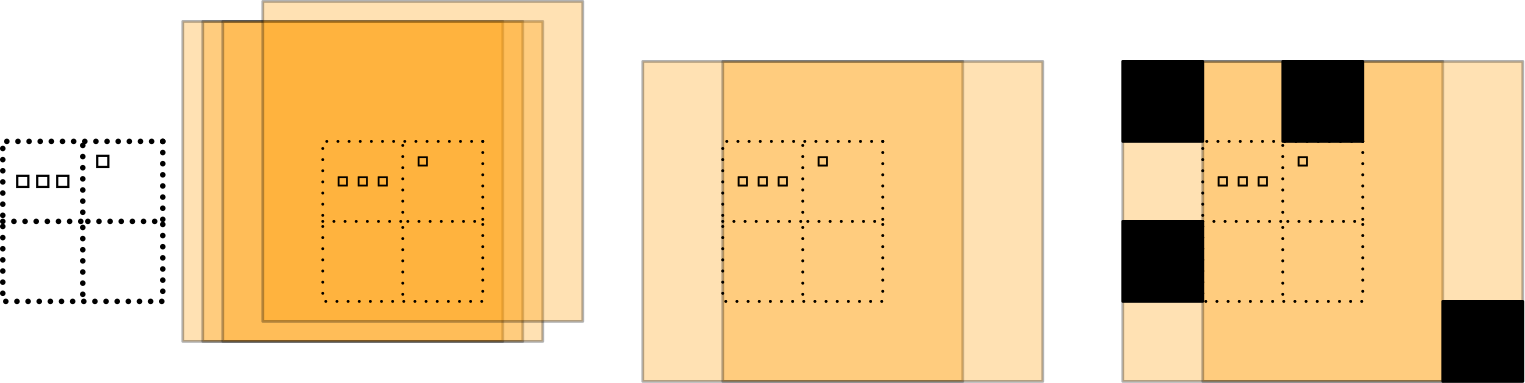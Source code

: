<?xml version="1.0"?>
<!DOCTYPE ipe SYSTEM "ipe.dtd">
<ipe version="70206" creator="Ipe 7.2.9">
<info created="D:20180223160028" modified="D:20190415140304"/>
<ipestyle name="bettinacolors">
<color name="Bettina blue" value="0 0.4 0.796"/>
<color name="Bettina green" value="0.282 0.557 0"/>
<color name="Bettina yellow" value="1 0.604 0"/>
<color name="Bettina red" value="0.836 0 0.289"/>
</ipestyle>
<ipestyle name="tuecolors">
<color name="TUe red" value="0.967 0.192 0.192"/>
<color name="TUe cyan" value="0 0.635 0.871"/>
<color name="TUe blue" value="0 0.4 0.8"/>
<color name="TUe green" value="0.518 0.824 0"/>
<color name="TUe orange" value="1 0.604 0"/>
<color name="TUe darkred" value="0.839 0 0.29"/>
<color name="TUe darkpink" value="0.839 0 0.482"/>
<color name="TUe purple" value="0.678 0.125 0.678"/>
<color name="TUe darkblue" value="0.063 0.063 0.451"/>
<color name="TUe yellow" value="1 0.867 0"/>
<color name="TUe lime" value="0.808 0.875 0"/>
<color name="TUe aqua" value="0 0.675 0.51"/>
<color name="TUe marine" value="0 0.573 0.71"/>
</ipestyle>
<ipestyle name="extendedcolors">
<color name="CB light blue" value="0.651 0.807 0.89"/>
<color name="CB dark blue" value="0.121 0.47 0.705"/>
<color name="CB light green" value="0.698 0.874 0.541"/>
<color name="CB dark green" value="0.2 0.627 0.172"/>
<color name="CB light red" value="0.984 0.603 0.6"/>
<color name="CB dark red" value="0.89 0.102 0.109"/>
<color name="CB light orange" value="0.992 0.749 0.435"/>
<color name="CB dark orange" value="1 0.498 0"/>
<color name="CB light purple" value="0.792 0.698 0.839"/>
<color name="CB dark purple" value="0.415 0.239 0.603"/>
<color name="CB yellow" value="1 1 0.6"/>
<color name="CB brown" value="0.694 0.349 0.157"/>
<color name="CART 1" value="0.145 0.737 0.612"/>
<color name="CART 2" value="0.533 0.78 0.396"/>
<color name="CART 3" value="0.561 0.737 0.757"/>
<color name="CART 4" value="0.604 0.839 0.741"/>
<color name="CART 5" value="0.706 0.592 0.506"/>
<color name="CART 6" value="0.733 0.718 0.349"/>
<color name="CART 7" value="0.831 0.878 0.353"/>
<color name="CART 8" value="0.835 0.725 0.541"/>
<color name="CART 9" value="0.867 0.529 0.475"/>
<color name="CART 10" value="0.996 0.965 0.608"/>
<color name="CART 11" value="0.996 0.859 0.706"/>
<color name="CART 12" value="0.98 0.714 0.58"/>
<color name="CART 13" value="1 0.8 0.302"/>
<color name="Gray 0.0" value="0"/>
<color name="Gray 0.1" value="0.1"/>
<color name="Gray 0.2" value="0.2"/>
<color name="Gray 0.3" value="0.3"/>
<color name="Gray 0.4" value="0.4"/>
<color name="Gray 0.5" value="0.5"/>
<color name="Gray 0.6" value="0.6"/>
<color name="Gray 0.7" value="0.7"/>
<color name="Gray 0.8" value="0.8"/>
<color name="Gray 0.9" value="0.9"/>
<color name="Gray 1.0" value="1"/>
<dashstyle name="W dashed normal" value="[1 1.7] 0"/>
<dashstyle name="W dashed heavier" value="[2 3] 0"/>
<dashstyle name="W dashed fat" value="[3 5.1] 0"/>
<dashstyle name="W dashed ultrafat" value="[5 8.5] 0"/>
<dashstyle name="W dot normal" value="[0.01 0.8] 0"/>
<dashstyle name="W dot heavier" value="[0.01 1.6] 0"/>
<dashstyle name="W dot fat" value="[0.01 2.4] 0"/>
<dashstyle name="W dot ultrafat" value="[0.01 4] 0"/>
</ipestyle>
<ipestyle name="grids">
<gridsize name="1 pt" value="1"/>
<gridsize name="2 pts" value="2"/>
<gridsize name="4 pts" value="4"/>
<gridsize name="8 pts (~3 mm)" value="8"/>
<gridsize name="16 pts (~6 mm)" value="16"/>
<gridsize name="32 pts (~12 mm)" value="32"/>
<gridsize name="10 pts (~3.5 mm)" value="10"/>
<gridsize name="20 pts (~7 mm)" value="20"/>
<gridsize name="14 pts (~5 mm)" value="14"/>
<gridsize name="28 pts (~10 mm)" value="28"/>
<gridsize name="56 pts (~20 mm)" value="56"/>
<anglesize name="90 deg" value="90"/>
<anglesize name="60 deg" value="60"/>
<anglesize name="45 deg" value="45"/>
<anglesize name="30 deg" value="30"/>
<anglesize name="22.5 deg" value="22.5"/>
<anglesize name="10 deg" value="10"/>
<anglesize name="5 deg" value="5"/>
</ipestyle>
<ipestyle name="sizes">
<pen name="heavier" value="0.8"/>
<pen name="fat" value="1.2"/>
<pen name="ultrafat" value="2"/>
<pen name="1" value="1"/>
<pen name="2" value="2"/>
<pen name="3" value="3"/>
<pen name="4" value="4"/>
<pen name="5" value="5"/>
<pen name="6" value="6"/>
<pen name="7" value="7"/>
<pen name="8" value="8"/>
<pen name="9" value="9"/>
<pen name="10" value="10"/>
<symbolsize name="large" value="5"/>
<symbolsize name="1" value="1"/>
<symbolsize name="2" value="2"/>
<symbolsize name="3" value="3"/>
<symbolsize name="4" value="4"/>
<symbolsize name="5" value="5"/>
<symbolsize name="6" value="6"/>
<symbolsize name="7" value="7"/>
<symbolsize name="8" value="8"/>
<symbolsize name="9" value="9"/>
<symbolsize name="10" value="10"/>
<symbolsize name="small" value="2"/>
<symbolsize name="tiny" value="1.1"/>
<arrowsize name="large" value="10"/>
<arrowsize name="small" value="5"/>
<arrowsize name="tiny" value="3"/>
</ipestyle>
<ipestyle name="text">
<textsize name="large" value="\large"/>
<textsize name="small" value="\small"/>
<textsize name="tiny" value="\tiny"/>
<textsize name="Large" value="\Large"/>
<textsize name="LARGE" value="\LARGE"/>
<textsize name="huge" value="\huge"/>
<textsize name="Huge" value="\Huge"/>
<textsize name="footnote" value="\footnotesize"/>
<textstyle name="center" begin="\begin{center}" end="\end{center}"/>
<textstyle name="itemize" begin="\begin{itemize}" end="\end{itemize}"/>
<textstyle name="item" begin="\begin{itemize}\item{}" end="\end{itemize}"/>
</ipestyle>
<ipestyle name="transparency">
<opacity name="10%" value="0.1"/>
<opacity name="20%" value="0.2"/>
<opacity name="30%" value="0.3"/>
<opacity name="40%" value="0.4"/>
<opacity name="50%" value="0.5"/>
<opacity name="60%" value="0.6"/>
<opacity name="70%" value="0.7"/>
<opacity name="80%" value="0.8"/>
<opacity name="90%" value="0.9"/>
</ipestyle>
<ipestyle name="trimmed">
<symbol name="arrow/arc(spx)">
<path stroke="sym-stroke" fill="sym-stroke" pen="sym-pen">
0 0 m
-1 0.333 l
-1 -0.333 l
h
</path>
</symbol>
<symbol name="arrow/farc(spx)">
<path stroke="sym-stroke" fill="white" pen="sym-pen">
0 0 m
-1 0.333 l
-1 -0.333 l
h
</path>
</symbol>
<symbol name="arrow/ptarc(spx)">
<path stroke="sym-stroke" fill="sym-stroke" pen="sym-pen">
0 0 m
-1 0.333 l
-0.8 0 l
-1 -0.333 l
h
</path>
</symbol>
<symbol name="arrow/fptarc(spx)">
<path stroke="sym-stroke" fill="white" pen="sym-pen">
0 0 m
-1 0.333 l
-0.8 0 l
-1 -0.333 l
h
</path>
</symbol>
<symbol name="mark/circle(sx)" transformations="translations">
<path fill="sym-stroke">
0.6 0 0 0.6 0 0 e
0.4 0 0 0.4 0 0 e
</path>
</symbol>
<symbol name="mark/disk(sx)" transformations="translations">
<path fill="sym-stroke">
0.6 0 0 0.6 0 0 e
</path>
</symbol>
<symbol name="mark/fdisk(sfx)" transformations="translations">
<group>
<path fill="sym-fill">
0.5 0 0 0.5 0 0 e
</path>
<path fill="sym-stroke" fillrule="eofill">
0.6 0 0 0.6 0 0 e
0.4 0 0 0.4 0 0 e
</path>
</group>
</symbol>
<symbol name="mark/box(sx)" transformations="translations">
<path fill="sym-stroke" fillrule="eofill">
-0.6 -0.6 m
0.6 -0.6 l
0.6 0.6 l
-0.6 0.6 l
h
-0.4 -0.4 m
0.4 -0.4 l
0.4 0.4 l
-0.4 0.4 l
h
</path>
</symbol>
<symbol name="mark/square(sx)" transformations="translations">
<path fill="sym-stroke">
-0.6 -0.6 m
0.6 -0.6 l
0.6 0.6 l
-0.6 0.6 l
h
</path>
</symbol>
<symbol name="mark/fsquare(sfx)" transformations="translations">
<group>
<path fill="sym-fill">
-0.5 -0.5 m
0.5 -0.5 l
0.5 0.5 l
-0.5 0.5 l
h
</path>
<path fill="sym-stroke" fillrule="eofill">
-0.6 -0.6 m
0.6 -0.6 l
0.6 0.6 l
-0.6 0.6 l
h
-0.4 -0.4 m
0.4 -0.4 l
0.4 0.4 l
-0.4 0.4 l
h
</path>
</group>
</symbol>
<symbol name="mark/cross(sx)" transformations="translations">
<group>
<path fill="sym-stroke">
-0.43 -0.57 m
0.57 0.43 l
0.43 0.57 l
-0.57 -0.43 l
h
</path>
<path fill="sym-stroke">
-0.43 0.57 m
0.57 -0.43 l
0.43 -0.57 l
-0.57 0.43 l
h
</path>
</group>
</symbol>
<symbol name="arrow/fnormal(spx)">
<path stroke="sym-stroke" fill="white" pen="sym-pen">
0 0 m
-1 0.333 l
-1 -0.333 l
h
</path>
</symbol>
<symbol name="arrow/pointed(spx)">
<path stroke="sym-stroke" fill="sym-stroke" pen="sym-pen">
0 0 m
-1 0.333 l
-0.8 0 l
-1 -0.333 l
h
</path>
</symbol>
<symbol name="arrow/fpointed(spx)">
<path stroke="sym-stroke" fill="white" pen="sym-pen">
0 0 m
-1 0.333 l
-0.8 0 l
-1 -0.333 l
h
</path>
</symbol>
<symbol name="arrow/linear(spx)">
<path stroke="sym-stroke" pen="sym-pen">
-1 0.333 m
0 0 l
-1 -0.333 l
</path>
</symbol>
<symbol name="arrow/fdouble(spx)">
<path stroke="sym-stroke" fill="white" pen="sym-pen">
0 0 m
-1 0.333 l
-1 -0.333 l
h
-1 0 m
-2 0.333 l
-2 -0.333 l
h
</path>
</symbol>
<symbol name="arrow/double(spx)">
<path stroke="sym-stroke" fill="sym-stroke" pen="sym-pen">
0 0 m
-1 0.333 l
-1 -0.333 l
h
-1 0 m
-2 0.333 l
-2 -0.333 l
h
</path>
</symbol>
<tiling name="falling" angle="-60" step="4" width="1"/>
<tiling name="rising" angle="30" step="4" width="1"/>
</ipestyle>
<page>
<layer name="alpha"/>
<view layers="alpha" active="alpha"/>
<path layer="alpha" matrix="0.45 0 0 0.45 -6.4 412.4" stroke="black" dash="W dot ultrafat" pen="2" cap="1" join="1">
192 768 m
64 768 l
64 640 l
192 640 l
192 704 l
128 704 l
128 640 l
</path>
<path matrix="0.45 0 0 0.45 -6.4 412.4" stroke="black" dash="W dot ultrafat" pen="2" cap="1" join="1">
64 704 m
128 704 l
128 768 l
</path>
<path matrix="0.45 0 0 0.45 -6.4 412.4" stroke="black" dash="W dot ultrafat" pen="2" cap="1" join="1">
192 768 m
192 704 l
</path>
<use matrix="0.45 0 0 0.45 -6.4 412.4" name="mark/box(sx)" pos="80 736" size="4" stroke="black"/>
<use matrix="0.45 0 0 0.45 -6.4 412.4" name="mark/box(sx)" pos="96 736" size="4" stroke="black"/>
<use matrix="0.45 0 0 0.45 -6.4 412.4" name="mark/box(sx)" pos="112 736" size="4" stroke="black"/>
<use matrix="0.45 0 0 0.45 -6.4 412.4" name="mark/box(sx)" pos="144 752" size="4" stroke="black"/>
<path matrix="0.45 0 0 0.45 108.8 412.4" stroke="black" dash="W dot ultrafat" pen="1" cap="1" join="1">
192 768 m
64 768 l
64 640 l
192 640 l
192 704 l
128 704 l
128 640 l
</path>
<path matrix="0.45 0 0 0.45 108.8 412.4" stroke="black" dash="W dot ultrafat" pen="1" cap="1" join="1">
64 704 m
128 704 l
128 768 l
</path>
<path matrix="0.45 0 0 0.45 108.8 412.4" stroke="black" dash="W dot ultrafat" pen="1" cap="1" join="1">
192 768 m
192 704 l
</path>
<use matrix="0.45 0 0 0.45 108.8 412.4" name="mark/box(sx)" pos="80 736" size="normal" stroke="black"/>
<use matrix="0.45 0 0 0.45 108.8 412.4" name="mark/box(sx)" pos="96 736" size="normal" stroke="black"/>
<use matrix="0.45 0 0 0.45 108.8 412.4" name="mark/box(sx)" pos="112 736" size="normal" stroke="black"/>
<use matrix="0.45 0 0 0.45 108.8 412.4" name="mark/box(sx)" pos="144 752" size="normal" stroke="black"/>
<path matrix="0.45 0 0 0.45 -28 426.8" stroke="black" fill="Bettina yellow" pen="1" cap="1" join="1" opacity="30%">
256 832 m
256 576 l
512 576 l
512 832 l
h
</path>
<path matrix="0.45 0 0 0.45 -20.8 426.8" stroke="black" fill="Bettina yellow" pen="1" cap="1" join="1" opacity="30%">
256 832 m
256 576 l
512 576 l
512 832 l
h
</path>
<path matrix="0.45 0 0 0.45 -13.6 426.8" stroke="black" fill="Bettina yellow" pen="1" cap="1" join="1" opacity="30%">
256 832 m
256 576 l
512 576 l
512 832 l
h
</path>
<path matrix="0.45 0 0 0.45 0.8 434" stroke="black" fill="Bettina yellow" pen="1" cap="1" join="1" opacity="30%">
256 832 m
256 576 l
512 576 l
512 832 l
h
</path>
<path matrix="0.45 0 0 0.45 108.8 412.4" stroke="black" dash="W dot ultrafat" pen="1" cap="1" join="1">
192 768 m
64 768 l
64 640 l
192 640 l
192 704 l
128 704 l
128 640 l
</path>
<path matrix="0.45 0 0 0.45 108.8 412.4" stroke="black" dash="W dot ultrafat" pen="1" cap="1" join="1">
64 704 m
128 704 l
128 768 l
</path>
<path matrix="0.45 0 0 0.45 108.8 412.4" stroke="black" dash="W dot ultrafat" pen="1" cap="1" join="1">
192 768 m
192 704 l
</path>
<use matrix="0.45 0 0 0.45 108.8 412.4" name="mark/box(sx)" pos="80 736" size="3" stroke="black"/>
<use matrix="0.45 0 0 0.45 108.8 412.4" name="mark/box(sx)" pos="96 736" size="3" stroke="black"/>
<use matrix="0.45 0 0 0.45 108.8 412.4" name="mark/box(sx)" pos="112 736" size="3" stroke="black"/>
<use matrix="0.45 0 0 0.45 108.8 412.4" name="mark/box(sx)" pos="144 752" size="3" stroke="black"/>
<path matrix="0.45 0 0 0.45 252.8 412.4" stroke="black" dash="W dot ultrafat" pen="1" cap="1" join="1">
192 768 m
64 768 l
64 640 l
192 640 l
192 704 l
128 704 l
128 640 l
</path>
<path matrix="0.45 0 0 0.45 252.8 412.4" stroke="black" dash="W dot ultrafat" pen="1" cap="1" join="1">
64 704 m
128 704 l
128 768 l
</path>
<path matrix="0.45 0 0 0.45 252.8 412.4" stroke="black" dash="W dot ultrafat" pen="1" cap="1" join="1">
192 768 m
192 704 l
</path>
<use matrix="0.45 0 0 0.45 252.8 412.4" name="mark/box(sx)" pos="80 736" size="normal" stroke="black"/>
<use matrix="0.45 0 0 0.45 252.8 412.4" name="mark/box(sx)" pos="96 736" size="normal" stroke="black"/>
<use matrix="0.45 0 0 0.45 252.8 412.4" name="mark/box(sx)" pos="112 736" size="normal" stroke="black"/>
<use matrix="0.45 0 0 0.45 252.8 412.4" name="mark/box(sx)" pos="144 752" size="normal" stroke="black"/>
<path matrix="0.45 0 0 0.45 166.4 527.6" stroke="black" fill="Bettina yellow" pen="1" cap="1" join="1" opacity="30%">
192 576 m
192 320 l
448 320 l
448 576 l
h
</path>
<path matrix="0.45 0 0 0.45 195.2 527.6" stroke="black" fill="Bettina yellow" pen="1" cap="1" join="1" opacity="30%">
192 576 m
192 320 l
448 320 l
448 576 l
h
</path>
<path matrix="0.45 0 0 0.45 252.8 412.4" stroke="black" dash="W dot ultrafat" pen="1" cap="1" join="1">
192 768 m
64 768 l
64 640 l
192 640 l
192 704 l
128 704 l
128 640 l
</path>
<path matrix="0.45 0 0 0.45 252.8 412.4" stroke="black" dash="W dot ultrafat" pen="1" cap="1" join="1">
64 704 m
128 704 l
128 768 l
</path>
<use matrix="0.45 0 0 0.45 252.8 412.4" name="mark/box(sx)" pos="80 736" size="normal" stroke="black"/>
<use matrix="0.45 0 0 0.45 252.8 412.4" name="mark/box(sx)" pos="96 736" size="normal" stroke="black"/>
<use matrix="0.45 0 0 0.45 252.8 412.4" name="mark/box(sx)" pos="112 736" size="normal" stroke="black"/>
<use matrix="0.45 0 0 0.45 252.8 412.4" name="mark/box(sx)" pos="144 752" size="normal" stroke="black"/>
<path matrix="0.45 0 0 0.45 252.8 412.4" stroke="black" dash="W dot ultrafat" pen="1" cap="1" join="1">
192 768 m
192 704 l
</path>
<path matrix="0.45 0 0 0.45 425.6 412.4" stroke="black" dash="W dot ultrafat" pen="1" cap="1" join="1">
192 768 m
64 768 l
64 640 l
192 640 l
192 704 l
128 704 l
128 640 l
</path>
<path matrix="0.45 0 0 0.45 425.6 412.4" stroke="black" dash="W dot ultrafat" pen="1" cap="1" join="1">
64 704 m
128 704 l
128 768 l
</path>
<path matrix="0.45 0 0 0.45 425.6 412.4" stroke="black" dash="W dot ultrafat" pen="1" cap="1" join="1">
192 768 m
192 704 l
</path>
<use matrix="0.45 0 0 0.45 425.6 412.4" name="mark/box(sx)" pos="80 736" size="normal" stroke="black"/>
<use matrix="0.45 0 0 0.45 425.6 412.4" name="mark/box(sx)" pos="96 736" size="normal" stroke="black"/>
<use matrix="0.45 0 0 0.45 425.6 412.4" name="mark/box(sx)" pos="112 736" size="normal" stroke="black"/>
<use matrix="0.45 0 0 0.45 425.6 412.4" name="mark/box(sx)" pos="144 752" size="normal" stroke="black"/>
<path matrix="0.45 0 0 0.45 339.2 527.6" stroke="black" fill="Bettina yellow" pen="1" cap="1" join="1" opacity="30%">
192 576 m
192 320 l
448 320 l
448 576 l
h
</path>
<path matrix="0.45 0 0 0.45 368 527.6" stroke="black" fill="Bettina yellow" pen="1" cap="1" join="1" opacity="30%">
192 576 m
192 320 l
448 320 l
448 576 l
h
</path>
<path matrix="0.45 0 0 0.45 425.6 412.4" stroke="black" dash="W dot ultrafat" pen="1" cap="1" join="1">
192 768 m
64 768 l
64 640 l
192 640 l
192 704 l
128 704 l
128 640 l
</path>
<path matrix="0.45 0 0 0.45 425.6 412.4" stroke="black" dash="W dot ultrafat" pen="1" cap="1" join="1">
64 704 m
128 704 l
128 768 l
</path>
<use matrix="0.45 0 0 0.45 425.6 412.4" name="mark/box(sx)" pos="80 736" size="normal" stroke="black"/>
<use matrix="0.45 0 0 0.45 425.6 412.4" name="mark/box(sx)" pos="96 736" size="normal" stroke="black"/>
<use matrix="0.45 0 0 0.45 425.6 412.4" name="mark/box(sx)" pos="112 736" size="normal" stroke="black"/>
<use matrix="0.45 0 0 0.45 425.6 412.4" name="mark/box(sx)" pos="144 752" size="normal" stroke="black"/>
<path matrix="0.45 0 0 0.45 425.6 412.4" stroke="black" dash="W dot ultrafat" pen="1" cap="1" join="1">
192 768 m
192 704 l
</path>
<path matrix="0.45 0 0 0.45 -6.4 412.4" stroke="black" fill="black" pen="1" cap="1" join="1">
1024 832 m
1024 768 l
960 768 l
960 832 l
h
</path>
<path matrix="0.45 0 0 0.45 -6.4 412.4" stroke="black" fill="black" pen="1" cap="1" join="1">
1024 704 m
1024 640 l
960 640 l
960 704 l
h
</path>
<path matrix="0.45 0 0 0.45 -6.4 412.4" stroke="black" fill="black" pen="1" cap="1" join="1">
1152 832 m
1152 768 l
1088 768 l
1088 832 l
h
</path>
<path matrix="0.45 0 0 0.45 -6.4 412.4" stroke="black" fill="black" pen="1" cap="1" join="1">
1280 576 m
1280 640 l
1216 640 l
1216 576 l
h
</path>
</page>
</ipe>
